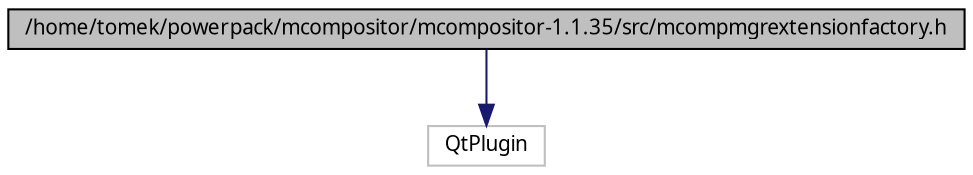 digraph G
{
  edge [fontname="FreeSans.ttf",fontsize="10",labelfontname="FreeSans.ttf",labelfontsize="10"];
  node [fontname="FreeSans.ttf",fontsize="10",shape=record];
  Node1 [label="/home/tomek/powerpack/mcompositor/mcompositor-1.1.35/src/mcompmgrextensionfactory.h",height=0.2,width=0.4,color="black", fillcolor="grey75", style="filled" fontcolor="black"];
  Node1 -> Node2 [color="midnightblue",fontsize="10",style="solid",fontname="FreeSans.ttf"];
  Node2 [label="QtPlugin",height=0.2,width=0.4,color="grey75", fillcolor="white", style="filled"];
}
